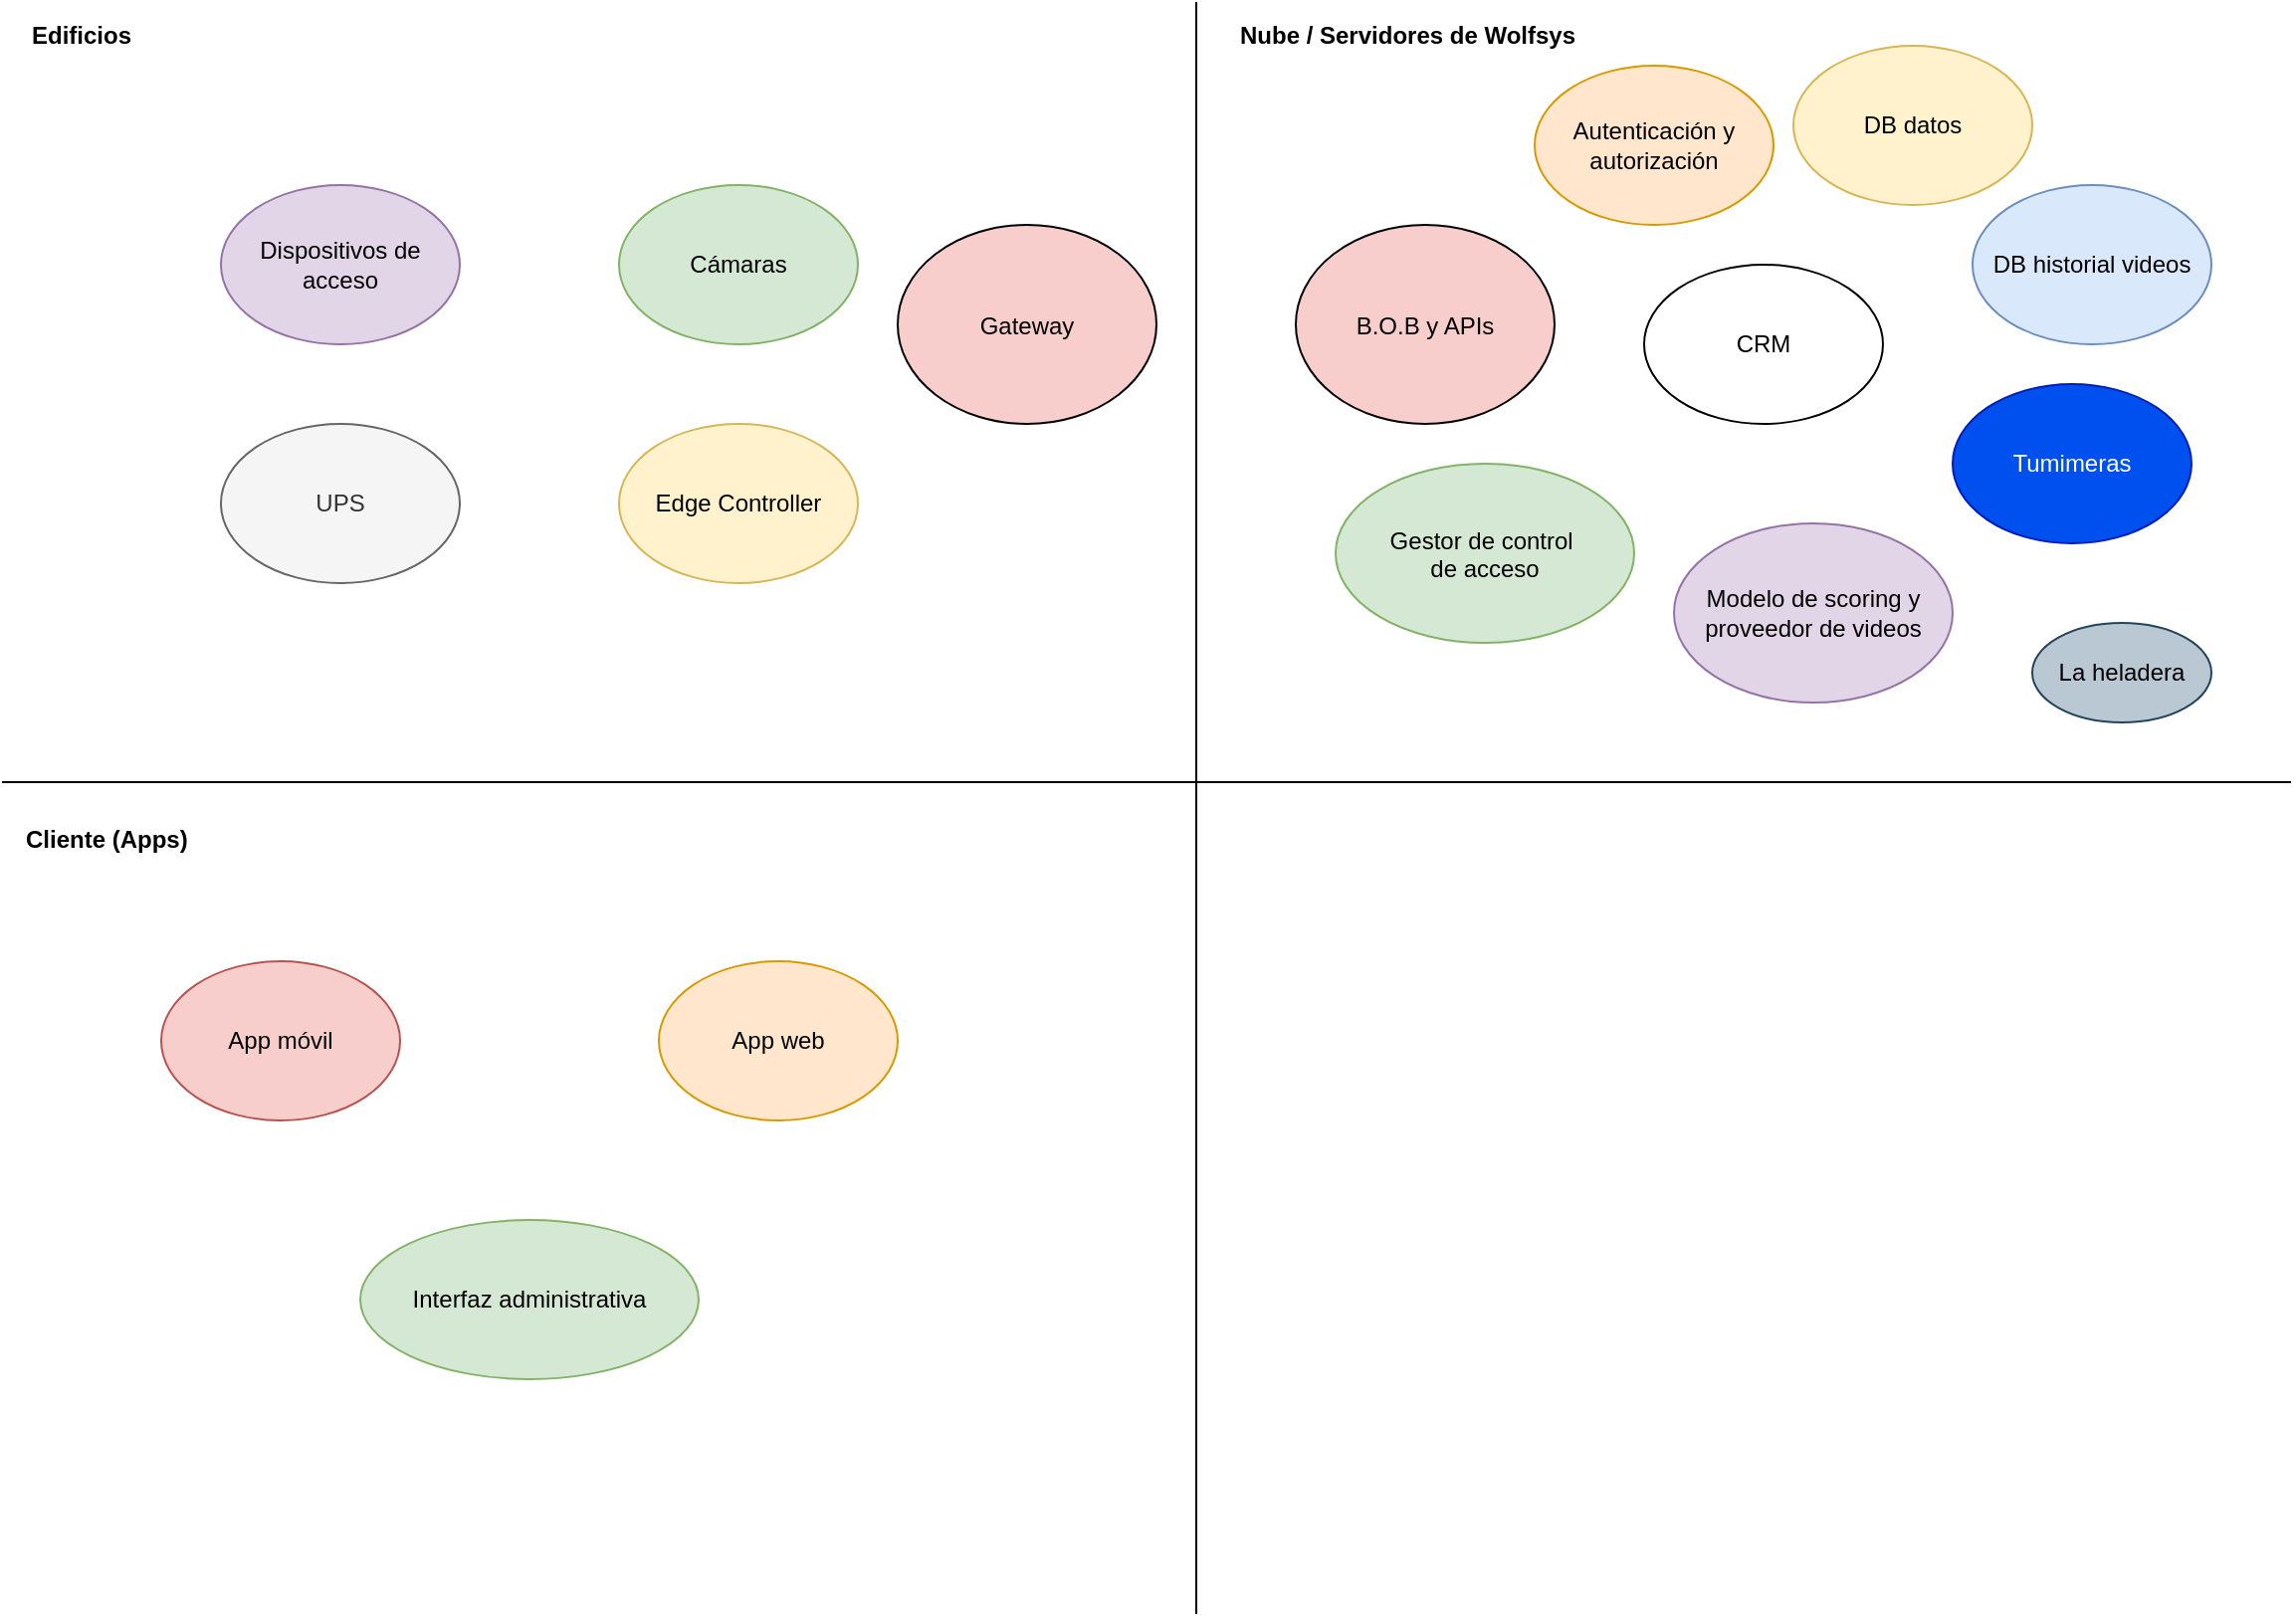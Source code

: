 <mxfile version="27.1.4">
  <diagram name="Mapa de Locación - Arquitectura Física/Virtual" id="drawio-20250607182113">
    <mxGraphModel dx="2211" dy="608" grid="1" gridSize="10" guides="1" tooltips="1" connect="1" arrows="1" fold="1" page="1" pageScale="1" pageWidth="1169" pageHeight="827" math="0" shadow="0">
      <root>
        <mxCell id="0" />
        <mxCell id="1" parent="0" />
        <mxCell id="M-4KKYoeJXCjmr5bxGrw-14" value="" style="endArrow=none;html=1;rounded=0;" parent="1" edge="1">
          <mxGeometry width="50" height="50" relative="1" as="geometry">
            <mxPoint x="-560" y="818" as="sourcePoint" />
            <mxPoint x="-560" y="8" as="targetPoint" />
          </mxGeometry>
        </mxCell>
        <mxCell id="M-4KKYoeJXCjmr5bxGrw-15" value="" style="endArrow=none;html=1;rounded=0;" parent="1" edge="1">
          <mxGeometry width="50" height="50" relative="1" as="geometry">
            <mxPoint x="-1160" y="400" as="sourcePoint" />
            <mxPoint x="-10" y="400" as="targetPoint" />
            <Array as="points">
              <mxPoint x="-560" y="400" />
            </Array>
          </mxGeometry>
        </mxCell>
        <mxCell id="M-4KKYoeJXCjmr5bxGrw-16" value="Edificios" style="text;html=1;align=center;verticalAlign=middle;whiteSpace=wrap;rounded=0;fontStyle=1" parent="1" vertex="1">
          <mxGeometry x="-1150" y="10" width="60" height="30" as="geometry" />
        </mxCell>
        <mxCell id="M-4KKYoeJXCjmr5bxGrw-17" value="Nube / Servidores de Wolfsys" style="text;html=1;align=left;verticalAlign=middle;whiteSpace=wrap;rounded=0;fontStyle=1" parent="1" vertex="1">
          <mxGeometry x="-540" y="10" width="210" height="30" as="geometry" />
        </mxCell>
        <mxCell id="M-4KKYoeJXCjmr5bxGrw-18" value="Cliente (Apps)" style="text;html=1;align=left;verticalAlign=middle;whiteSpace=wrap;rounded=0;fontStyle=1" parent="1" vertex="1">
          <mxGeometry x="-1150" y="414" width="110" height="30" as="geometry" />
        </mxCell>
        <mxCell id="4" value="B.O.B y APIs" style="shape=ellipse;fillColor=#f8cecc;" parent="1" vertex="1">
          <mxGeometry x="-510" y="120" width="130" height="100" as="geometry" />
        </mxCell>
        <mxCell id="M-4KKYoeJXCjmr5bxGrw-19" value="App móvil" style="ellipse;whiteSpace=wrap;html=1;fillColor=#f8cecc;strokeColor=#b85450;" parent="1" vertex="1">
          <mxGeometry x="-1080" y="490" width="120" height="80" as="geometry" />
        </mxCell>
        <mxCell id="M-4KKYoeJXCjmr5bxGrw-20" value="App web" style="ellipse;whiteSpace=wrap;html=1;fillColor=#ffe6cc;strokeColor=#d79b00;" parent="1" vertex="1">
          <mxGeometry x="-830" y="490" width="120" height="80" as="geometry" />
        </mxCell>
        <mxCell id="M-4KKYoeJXCjmr5bxGrw-21" value="Interfaz administrativa" style="ellipse;whiteSpace=wrap;html=1;fillColor=#d5e8d4;strokeColor=#82b366;" parent="1" vertex="1">
          <mxGeometry x="-980" y="620" width="170" height="80" as="geometry" />
        </mxCell>
        <mxCell id="M-4KKYoeJXCjmr5bxGrw-22" value="Dispositivos de acceso" style="ellipse;whiteSpace=wrap;html=1;fillColor=#e1d5e7;strokeColor=#9673a6;" parent="1" vertex="1">
          <mxGeometry x="-1050" y="100" width="120" height="80" as="geometry" />
        </mxCell>
        <mxCell id="M-4KKYoeJXCjmr5bxGrw-23" value="Cámaras" style="ellipse;whiteSpace=wrap;html=1;fillColor=#d5e8d4;strokeColor=#82b366;" parent="1" vertex="1">
          <mxGeometry x="-850" y="100" width="120" height="80" as="geometry" />
        </mxCell>
        <mxCell id="M-4KKYoeJXCjmr5bxGrw-24" value="UPS" style="ellipse;whiteSpace=wrap;html=1;fillColor=#f5f5f5;fontColor=#333333;strokeColor=#666666;" parent="1" vertex="1">
          <mxGeometry x="-1050" y="220" width="120" height="80" as="geometry" />
        </mxCell>
        <mxCell id="M-4KKYoeJXCjmr5bxGrw-25" value="Edge Controller" style="ellipse;whiteSpace=wrap;html=1;fillColor=#fff2cc;strokeColor=#d6b656;" parent="1" vertex="1">
          <mxGeometry x="-850" y="220" width="120" height="80" as="geometry" />
        </mxCell>
        <mxCell id="M-4KKYoeJXCjmr5bxGrw-26" value="Modelo de scoring y proveedor de videos" style="ellipse;whiteSpace=wrap;html=1;fillColor=#e1d5e7;strokeColor=#9673a6;" parent="1" vertex="1">
          <mxGeometry x="-320" y="270" width="140" height="90" as="geometry" />
        </mxCell>
        <mxCell id="M-4KKYoeJXCjmr5bxGrw-27" value="DB datos" style="ellipse;whiteSpace=wrap;html=1;fillColor=#fff2cc;strokeColor=#d6b656;" parent="1" vertex="1">
          <mxGeometry x="-260" y="30" width="120" height="80" as="geometry" />
        </mxCell>
        <mxCell id="M-4KKYoeJXCjmr5bxGrw-28" value="CRM" style="ellipse;whiteSpace=wrap;html=1;" parent="1" vertex="1">
          <mxGeometry x="-335" y="140" width="120" height="80" as="geometry" />
        </mxCell>
        <mxCell id="M-4KKYoeJXCjmr5bxGrw-29" value="Autenticación y autorización" style="ellipse;whiteSpace=wrap;html=1;fillColor=#ffe6cc;strokeColor=#d79b00;" parent="1" vertex="1">
          <mxGeometry x="-390" y="40" width="120" height="80" as="geometry" />
        </mxCell>
        <mxCell id="M-4KKYoeJXCjmr5bxGrw-30" value="DB historial videos" style="ellipse;whiteSpace=wrap;html=1;fillColor=#dae8fc;strokeColor=#6c8ebf;" parent="1" vertex="1">
          <mxGeometry x="-170" y="100" width="120" height="80" as="geometry" />
        </mxCell>
        <mxCell id="M-4KKYoeJXCjmr5bxGrw-32" value="Tumimeras" style="ellipse;whiteSpace=wrap;html=1;fillColor=#0050ef;fontColor=#ffffff;strokeColor=#001DBC;" parent="1" vertex="1">
          <mxGeometry x="-180" y="200" width="120" height="80" as="geometry" />
        </mxCell>
        <mxCell id="LcqaQoHNmN_MSo9GEpxh-4" value="Gestor de control &#xa;de acceso" style="shape=ellipse;fillColor=#d5e8d4;strokeColor=#82b366;" vertex="1" parent="1">
          <mxGeometry x="-490" y="240" width="150" height="90" as="geometry" />
        </mxCell>
        <mxCell id="LcqaQoHNmN_MSo9GEpxh-5" value="La heladera" style="ellipse;whiteSpace=wrap;html=1;fillColor=#bac8d3;strokeColor=#23445d;" vertex="1" parent="1">
          <mxGeometry x="-140" y="320" width="90" height="50" as="geometry" />
        </mxCell>
        <mxCell id="LcqaQoHNmN_MSo9GEpxh-6" value="Gateway" style="shape=ellipse;fillColor=#f8cecc;" vertex="1" parent="1">
          <mxGeometry x="-710" y="120" width="130" height="100" as="geometry" />
        </mxCell>
      </root>
    </mxGraphModel>
  </diagram>
</mxfile>
